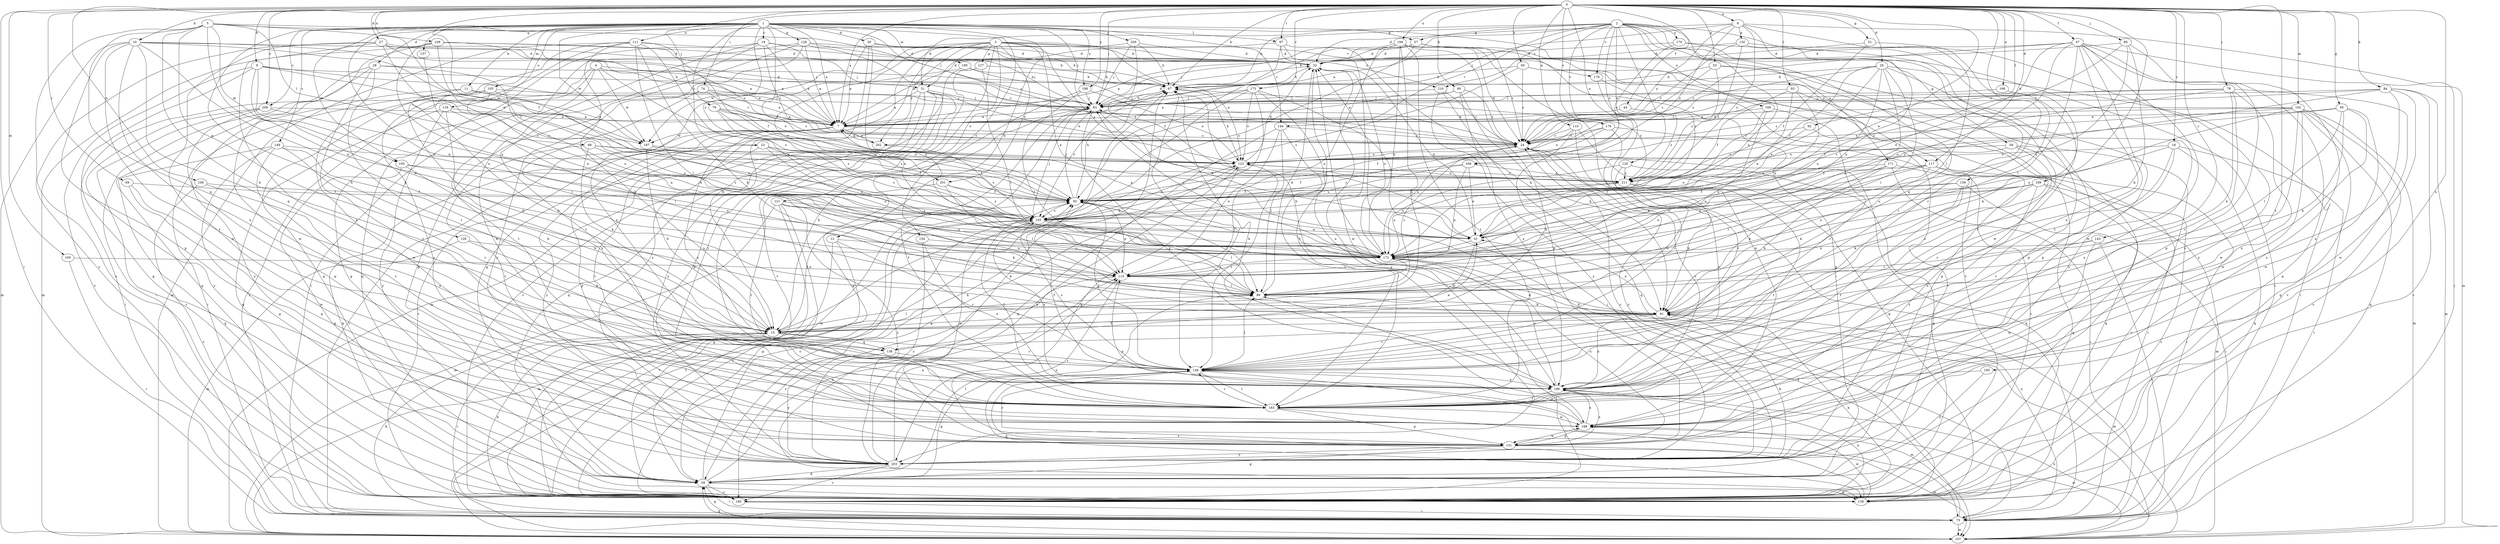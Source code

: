 strict digraph  {
0;
1;
2;
3;
4;
5;
6;
7;
9;
10;
11;
12;
15;
18;
19;
23;
24;
26;
27;
28;
30;
31;
32;
41;
44;
47;
50;
51;
53;
56;
57;
58;
59;
65;
67;
69;
74;
75;
78;
79;
80;
83;
84;
90;
91;
92;
93;
97;
98;
99;
100;
102;
103;
105;
107;
108;
109;
110;
111;
115;
117;
119;
120;
121;
123;
126;
127;
128;
130;
131;
137;
138;
139;
143;
144;
148;
149;
154;
155;
159;
163;
166;
168;
169;
170;
171;
172;
173;
176;
179;
180;
185;
187;
188;
189;
194;
195;
196;
198;
200;
201;
202;
203;
209;
210;
211;
0 -> 6  [label=a];
0 -> 7  [label=a];
0 -> 9  [label=b];
0 -> 10  [label=b];
0 -> 18  [label=c];
0 -> 26  [label=d];
0 -> 27  [label=d];
0 -> 41  [label=e];
0 -> 44  [label=f];
0 -> 47  [label=f];
0 -> 50  [label=f];
0 -> 51  [label=g];
0 -> 53  [label=g];
0 -> 56  [label=g];
0 -> 65  [label=h];
0 -> 67  [label=h];
0 -> 69  [label=i];
0 -> 74  [label=i];
0 -> 75  [label=i];
0 -> 78  [label=j];
0 -> 79  [label=j];
0 -> 80  [label=j];
0 -> 83  [label=j];
0 -> 84  [label=k];
0 -> 90  [label=k];
0 -> 92  [label=l];
0 -> 93  [label=l];
0 -> 97  [label=l];
0 -> 100  [label=m];
0 -> 102  [label=m];
0 -> 108  [label=n];
0 -> 109  [label=n];
0 -> 110  [label=n];
0 -> 117  [label=o];
0 -> 143  [label=r];
0 -> 159  [label=t];
0 -> 163  [label=t];
0 -> 166  [label=u];
0 -> 168  [label=u];
0 -> 173  [label=v];
0 -> 176  [label=v];
0 -> 189  [label=x];
0 -> 194  [label=x];
0 -> 195  [label=x];
0 -> 198  [label=y];
0 -> 209  [label=z];
1 -> 7  [label=a];
1 -> 11  [label=b];
1 -> 12  [label=b];
1 -> 15  [label=b];
1 -> 19  [label=c];
1 -> 23  [label=c];
1 -> 24  [label=c];
1 -> 28  [label=d];
1 -> 30  [label=d];
1 -> 50  [label=f];
1 -> 57  [label=g];
1 -> 83  [label=j];
1 -> 103  [label=m];
1 -> 105  [label=m];
1 -> 111  [label=n];
1 -> 115  [label=n];
1 -> 117  [label=o];
1 -> 119  [label=o];
1 -> 126  [label=p];
1 -> 137  [label=q];
1 -> 144  [label=r];
1 -> 149  [label=s];
1 -> 154  [label=s];
1 -> 185  [label=w];
1 -> 187  [label=w];
1 -> 198  [label=y];
1 -> 200  [label=y];
1 -> 201  [label=y];
1 -> 209  [label=z];
2 -> 7  [label=a];
2 -> 31  [label=d];
2 -> 57  [label=g];
2 -> 58  [label=g];
2 -> 67  [label=h];
2 -> 120  [label=o];
2 -> 138  [label=q];
2 -> 144  [label=r];
2 -> 148  [label=r];
2 -> 155  [label=s];
2 -> 168  [label=u];
2 -> 169  [label=u];
2 -> 170  [label=u];
2 -> 171  [label=u];
2 -> 172  [label=u];
2 -> 176  [label=v];
2 -> 179  [label=v];
2 -> 210  [label=z];
3 -> 15  [label=b];
3 -> 31  [label=d];
3 -> 41  [label=e];
3 -> 59  [label=g];
3 -> 121  [label=o];
3 -> 123  [label=o];
3 -> 127  [label=p];
3 -> 179  [label=v];
3 -> 180  [label=v];
3 -> 187  [label=w];
3 -> 201  [label=y];
3 -> 202  [label=y];
3 -> 210  [label=z];
3 -> 211  [label=z];
4 -> 7  [label=a];
4 -> 31  [label=d];
4 -> 59  [label=g];
4 -> 75  [label=i];
4 -> 155  [label=s];
4 -> 163  [label=t];
4 -> 187  [label=w];
5 -> 15  [label=b];
5 -> 50  [label=f];
5 -> 83  [label=j];
5 -> 97  [label=l];
5 -> 98  [label=l];
5 -> 105  [label=m];
5 -> 115  [label=n];
5 -> 128  [label=p];
5 -> 138  [label=q];
5 -> 180  [label=v];
6 -> 32  [label=d];
6 -> 83  [label=j];
6 -> 99  [label=l];
6 -> 107  [label=m];
6 -> 115  [label=n];
6 -> 123  [label=o];
6 -> 130  [label=p];
6 -> 202  [label=y];
6 -> 211  [label=z];
7 -> 24  [label=c];
7 -> 75  [label=i];
7 -> 131  [label=p];
7 -> 180  [label=v];
7 -> 187  [label=w];
7 -> 196  [label=x];
7 -> 202  [label=y];
7 -> 203  [label=y];
9 -> 24  [label=c];
9 -> 59  [label=g];
9 -> 67  [label=h];
9 -> 115  [label=n];
9 -> 172  [label=u];
9 -> 180  [label=v];
9 -> 187  [label=w];
10 -> 7  [label=a];
10 -> 32  [label=d];
10 -> 91  [label=k];
10 -> 107  [label=m];
10 -> 131  [label=p];
10 -> 138  [label=q];
10 -> 163  [label=t];
10 -> 187  [label=w];
10 -> 196  [label=x];
11 -> 15  [label=b];
11 -> 83  [label=j];
11 -> 187  [label=w];
11 -> 203  [label=y];
12 -> 107  [label=m];
12 -> 148  [label=r];
12 -> 172  [label=u];
12 -> 180  [label=v];
15 -> 50  [label=f];
15 -> 75  [label=i];
15 -> 99  [label=l];
15 -> 138  [label=q];
15 -> 148  [label=r];
18 -> 75  [label=i];
18 -> 123  [label=o];
18 -> 139  [label=q];
18 -> 148  [label=r];
18 -> 163  [label=t];
18 -> 172  [label=u];
19 -> 7  [label=a];
19 -> 24  [label=c];
19 -> 32  [label=d];
19 -> 83  [label=j];
19 -> 139  [label=q];
19 -> 163  [label=t];
19 -> 188  [label=w];
23 -> 50  [label=f];
23 -> 123  [label=o];
23 -> 139  [label=q];
23 -> 155  [label=s];
23 -> 163  [label=t];
23 -> 172  [label=u];
24 -> 123  [label=o];
24 -> 139  [label=q];
24 -> 155  [label=s];
24 -> 203  [label=y];
26 -> 24  [label=c];
26 -> 41  [label=e];
26 -> 50  [label=f];
26 -> 67  [label=h];
26 -> 75  [label=i];
26 -> 99  [label=l];
26 -> 115  [label=n];
26 -> 131  [label=p];
26 -> 172  [label=u];
27 -> 7  [label=a];
27 -> 32  [label=d];
27 -> 83  [label=j];
27 -> 155  [label=s];
27 -> 180  [label=v];
27 -> 188  [label=w];
27 -> 196  [label=x];
28 -> 67  [label=h];
28 -> 75  [label=i];
28 -> 139  [label=q];
28 -> 148  [label=r];
28 -> 163  [label=t];
28 -> 172  [label=u];
30 -> 7  [label=a];
30 -> 32  [label=d];
30 -> 67  [label=h];
30 -> 172  [label=u];
30 -> 203  [label=y];
31 -> 7  [label=a];
31 -> 83  [label=j];
31 -> 123  [label=o];
31 -> 131  [label=p];
31 -> 139  [label=q];
31 -> 163  [label=t];
31 -> 180  [label=v];
31 -> 203  [label=y];
32 -> 67  [label=h];
32 -> 163  [label=t];
32 -> 172  [label=u];
32 -> 203  [label=y];
41 -> 7  [label=a];
41 -> 15  [label=b];
41 -> 32  [label=d];
41 -> 83  [label=j];
41 -> 172  [label=u];
44 -> 7  [label=a];
44 -> 211  [label=z];
47 -> 24  [label=c];
47 -> 32  [label=d];
47 -> 41  [label=e];
47 -> 75  [label=i];
47 -> 99  [label=l];
47 -> 131  [label=p];
47 -> 139  [label=q];
47 -> 163  [label=t];
47 -> 172  [label=u];
47 -> 188  [label=w];
47 -> 196  [label=x];
50 -> 67  [label=h];
50 -> 83  [label=j];
50 -> 99  [label=l];
50 -> 115  [label=n];
50 -> 155  [label=s];
51 -> 32  [label=d];
51 -> 50  [label=f];
51 -> 188  [label=w];
53 -> 24  [label=c];
53 -> 67  [label=h];
53 -> 131  [label=p];
53 -> 203  [label=y];
53 -> 211  [label=z];
56 -> 7  [label=a];
56 -> 50  [label=f];
56 -> 91  [label=k];
56 -> 99  [label=l];
56 -> 188  [label=w];
56 -> 196  [label=x];
57 -> 7  [label=a];
57 -> 24  [label=c];
57 -> 32  [label=d];
57 -> 59  [label=g];
57 -> 67  [label=h];
57 -> 155  [label=s];
57 -> 180  [label=v];
58 -> 75  [label=i];
58 -> 123  [label=o];
58 -> 139  [label=q];
58 -> 172  [label=u];
58 -> 203  [label=y];
59 -> 75  [label=i];
59 -> 99  [label=l];
59 -> 115  [label=n];
59 -> 139  [label=q];
59 -> 155  [label=s];
59 -> 180  [label=v];
65 -> 24  [label=c];
65 -> 59  [label=g];
65 -> 67  [label=h];
65 -> 155  [label=s];
65 -> 180  [label=v];
67 -> 83  [label=j];
67 -> 148  [label=r];
67 -> 155  [label=s];
67 -> 211  [label=z];
69 -> 50  [label=f];
69 -> 131  [label=p];
69 -> 188  [label=w];
74 -> 7  [label=a];
74 -> 75  [label=i];
74 -> 83  [label=j];
74 -> 99  [label=l];
74 -> 123  [label=o];
75 -> 15  [label=b];
75 -> 32  [label=d];
75 -> 59  [label=g];
75 -> 107  [label=m];
75 -> 172  [label=u];
78 -> 83  [label=j];
78 -> 91  [label=k];
78 -> 148  [label=r];
78 -> 155  [label=s];
78 -> 180  [label=v];
78 -> 188  [label=w];
78 -> 211  [label=z];
79 -> 7  [label=a];
79 -> 24  [label=c];
79 -> 50  [label=f];
79 -> 123  [label=o];
79 -> 155  [label=s];
80 -> 24  [label=c];
80 -> 32  [label=d];
80 -> 91  [label=k];
80 -> 172  [label=u];
80 -> 203  [label=y];
83 -> 7  [label=a];
83 -> 15  [label=b];
83 -> 32  [label=d];
83 -> 41  [label=e];
83 -> 67  [label=h];
83 -> 107  [label=m];
83 -> 163  [label=t];
83 -> 196  [label=x];
84 -> 24  [label=c];
84 -> 83  [label=j];
84 -> 107  [label=m];
84 -> 155  [label=s];
84 -> 180  [label=v];
84 -> 188  [label=w];
84 -> 196  [label=x];
90 -> 7  [label=a];
90 -> 24  [label=c];
90 -> 83  [label=j];
90 -> 91  [label=k];
90 -> 196  [label=x];
91 -> 15  [label=b];
91 -> 41  [label=e];
91 -> 67  [label=h];
91 -> 107  [label=m];
91 -> 148  [label=r];
91 -> 196  [label=x];
92 -> 24  [label=c];
92 -> 196  [label=x];
92 -> 211  [label=z];
93 -> 41  [label=e];
93 -> 50  [label=f];
93 -> 83  [label=j];
93 -> 172  [label=u];
93 -> 196  [label=x];
97 -> 7  [label=a];
97 -> 32  [label=d];
97 -> 50  [label=f];
97 -> 91  [label=k];
97 -> 188  [label=w];
98 -> 91  [label=k];
98 -> 123  [label=o];
98 -> 155  [label=s];
98 -> 163  [label=t];
98 -> 211  [label=z];
99 -> 24  [label=c];
99 -> 32  [label=d];
99 -> 91  [label=k];
100 -> 75  [label=i];
100 -> 115  [label=n];
102 -> 7  [label=a];
102 -> 24  [label=c];
102 -> 59  [label=g];
102 -> 107  [label=m];
102 -> 123  [label=o];
102 -> 139  [label=q];
102 -> 172  [label=u];
102 -> 180  [label=v];
102 -> 188  [label=w];
102 -> 196  [label=x];
103 -> 15  [label=b];
103 -> 75  [label=i];
103 -> 83  [label=j];
103 -> 115  [label=n];
103 -> 172  [label=u];
103 -> 188  [label=w];
105 -> 15  [label=b];
105 -> 59  [label=g];
105 -> 172  [label=u];
105 -> 211  [label=z];
107 -> 32  [label=d];
107 -> 50  [label=f];
107 -> 59  [label=g];
107 -> 188  [label=w];
107 -> 196  [label=x];
108 -> 50  [label=f];
108 -> 180  [label=v];
108 -> 196  [label=x];
109 -> 24  [label=c];
109 -> 32  [label=d];
109 -> 83  [label=j];
109 -> 107  [label=m];
109 -> 155  [label=s];
109 -> 172  [label=u];
109 -> 188  [label=w];
110 -> 15  [label=b];
110 -> 24  [label=c];
110 -> 139  [label=q];
110 -> 148  [label=r];
110 -> 172  [label=u];
111 -> 15  [label=b];
111 -> 32  [label=d];
111 -> 50  [label=f];
111 -> 91  [label=k];
111 -> 99  [label=l];
111 -> 107  [label=m];
111 -> 139  [label=q];
111 -> 172  [label=u];
111 -> 203  [label=y];
115 -> 99  [label=l];
115 -> 180  [label=v];
115 -> 203  [label=y];
117 -> 75  [label=i];
117 -> 91  [label=k];
117 -> 99  [label=l];
117 -> 172  [label=u];
117 -> 180  [label=v];
117 -> 211  [label=z];
119 -> 7  [label=a];
119 -> 99  [label=l];
119 -> 139  [label=q];
119 -> 196  [label=x];
119 -> 203  [label=y];
120 -> 15  [label=b];
120 -> 59  [label=g];
120 -> 172  [label=u];
120 -> 211  [label=z];
121 -> 59  [label=g];
121 -> 91  [label=k];
121 -> 107  [label=m];
121 -> 155  [label=s];
121 -> 172  [label=u];
121 -> 180  [label=v];
121 -> 203  [label=y];
123 -> 32  [label=d];
123 -> 59  [label=g];
123 -> 67  [label=h];
123 -> 131  [label=p];
123 -> 148  [label=r];
123 -> 211  [label=z];
126 -> 7  [label=a];
126 -> 24  [label=c];
126 -> 32  [label=d];
126 -> 59  [label=g];
126 -> 67  [label=h];
126 -> 75  [label=i];
126 -> 203  [label=y];
127 -> 67  [label=h];
127 -> 99  [label=l];
127 -> 107  [label=m];
127 -> 163  [label=t];
128 -> 15  [label=b];
128 -> 107  [label=m];
128 -> 172  [label=u];
130 -> 24  [label=c];
130 -> 32  [label=d];
130 -> 163  [label=t];
130 -> 203  [label=y];
130 -> 211  [label=z];
131 -> 59  [label=g];
131 -> 107  [label=m];
131 -> 123  [label=o];
131 -> 148  [label=r];
131 -> 172  [label=u];
131 -> 188  [label=w];
131 -> 196  [label=x];
131 -> 203  [label=y];
137 -> 115  [label=n];
138 -> 41  [label=e];
138 -> 148  [label=r];
138 -> 203  [label=y];
139 -> 148  [label=r];
139 -> 188  [label=w];
143 -> 75  [label=i];
143 -> 99  [label=l];
143 -> 172  [label=u];
143 -> 188  [label=w];
144 -> 24  [label=c];
144 -> 99  [label=l];
144 -> 115  [label=n];
144 -> 139  [label=q];
144 -> 163  [label=t];
148 -> 50  [label=f];
148 -> 59  [label=g];
148 -> 99  [label=l];
148 -> 107  [label=m];
148 -> 139  [label=q];
148 -> 155  [label=s];
148 -> 163  [label=t];
148 -> 196  [label=x];
149 -> 15  [label=b];
149 -> 59  [label=g];
149 -> 123  [label=o];
149 -> 139  [label=q];
149 -> 148  [label=r];
149 -> 163  [label=t];
154 -> 172  [label=u];
154 -> 196  [label=x];
154 -> 203  [label=y];
155 -> 41  [label=e];
155 -> 59  [label=g];
155 -> 83  [label=j];
155 -> 99  [label=l];
155 -> 123  [label=o];
155 -> 180  [label=v];
155 -> 188  [label=w];
155 -> 196  [label=x];
159 -> 41  [label=e];
159 -> 50  [label=f];
159 -> 75  [label=i];
159 -> 148  [label=r];
159 -> 163  [label=t];
163 -> 24  [label=c];
163 -> 50  [label=f];
163 -> 75  [label=i];
163 -> 131  [label=p];
163 -> 148  [label=r];
163 -> 188  [label=w];
166 -> 83  [label=j];
166 -> 91  [label=k];
168 -> 41  [label=e];
168 -> 50  [label=f];
168 -> 115  [label=n];
168 -> 155  [label=s];
168 -> 211  [label=z];
169 -> 7  [label=a];
169 -> 115  [label=n];
169 -> 148  [label=r];
169 -> 172  [label=u];
170 -> 32  [label=d];
170 -> 75  [label=i];
170 -> 123  [label=o];
170 -> 148  [label=r];
171 -> 15  [label=b];
171 -> 75  [label=i];
171 -> 91  [label=k];
171 -> 107  [label=m];
171 -> 115  [label=n];
171 -> 211  [label=z];
172 -> 50  [label=f];
172 -> 83  [label=j];
172 -> 99  [label=l];
172 -> 115  [label=n];
173 -> 7  [label=a];
173 -> 15  [label=b];
173 -> 75  [label=i];
173 -> 83  [label=j];
173 -> 123  [label=o];
173 -> 155  [label=s];
173 -> 196  [label=x];
176 -> 24  [label=c];
176 -> 50  [label=f];
176 -> 123  [label=o];
176 -> 148  [label=r];
176 -> 180  [label=v];
179 -> 180  [label=v];
179 -> 188  [label=w];
180 -> 15  [label=b];
180 -> 67  [label=h];
180 -> 75  [label=i];
180 -> 91  [label=k];
180 -> 99  [label=l];
180 -> 196  [label=x];
185 -> 24  [label=c];
185 -> 67  [label=h];
185 -> 172  [label=u];
187 -> 15  [label=b];
187 -> 41  [label=e];
187 -> 50  [label=f];
188 -> 115  [label=n];
188 -> 131  [label=p];
188 -> 148  [label=r];
188 -> 196  [label=x];
189 -> 41  [label=e];
189 -> 50  [label=f];
189 -> 59  [label=g];
189 -> 91  [label=k];
189 -> 172  [label=u];
189 -> 180  [label=v];
189 -> 196  [label=x];
194 -> 15  [label=b];
194 -> 24  [label=c];
194 -> 32  [label=d];
194 -> 75  [label=i];
194 -> 83  [label=j];
194 -> 115  [label=n];
194 -> 131  [label=p];
194 -> 163  [label=t];
194 -> 172  [label=u];
195 -> 196  [label=x];
195 -> 203  [label=y];
196 -> 24  [label=c];
196 -> 50  [label=f];
196 -> 67  [label=h];
196 -> 163  [label=t];
196 -> 172  [label=u];
198 -> 59  [label=g];
198 -> 83  [label=j];
198 -> 99  [label=l];
198 -> 123  [label=o];
200 -> 32  [label=d];
200 -> 67  [label=h];
200 -> 83  [label=j];
200 -> 196  [label=x];
200 -> 211  [label=z];
201 -> 50  [label=f];
201 -> 99  [label=l];
201 -> 155  [label=s];
201 -> 163  [label=t];
202 -> 7  [label=a];
202 -> 155  [label=s];
203 -> 24  [label=c];
203 -> 59  [label=g];
203 -> 67  [label=h];
203 -> 91  [label=k];
203 -> 115  [label=n];
203 -> 180  [label=v];
209 -> 7  [label=a];
209 -> 131  [label=p];
209 -> 172  [label=u];
209 -> 180  [label=v];
209 -> 203  [label=y];
210 -> 24  [label=c];
210 -> 83  [label=j];
210 -> 139  [label=q];
210 -> 203  [label=y];
211 -> 50  [label=f];
211 -> 91  [label=k];
211 -> 123  [label=o];
211 -> 163  [label=t];
211 -> 172  [label=u];
}
